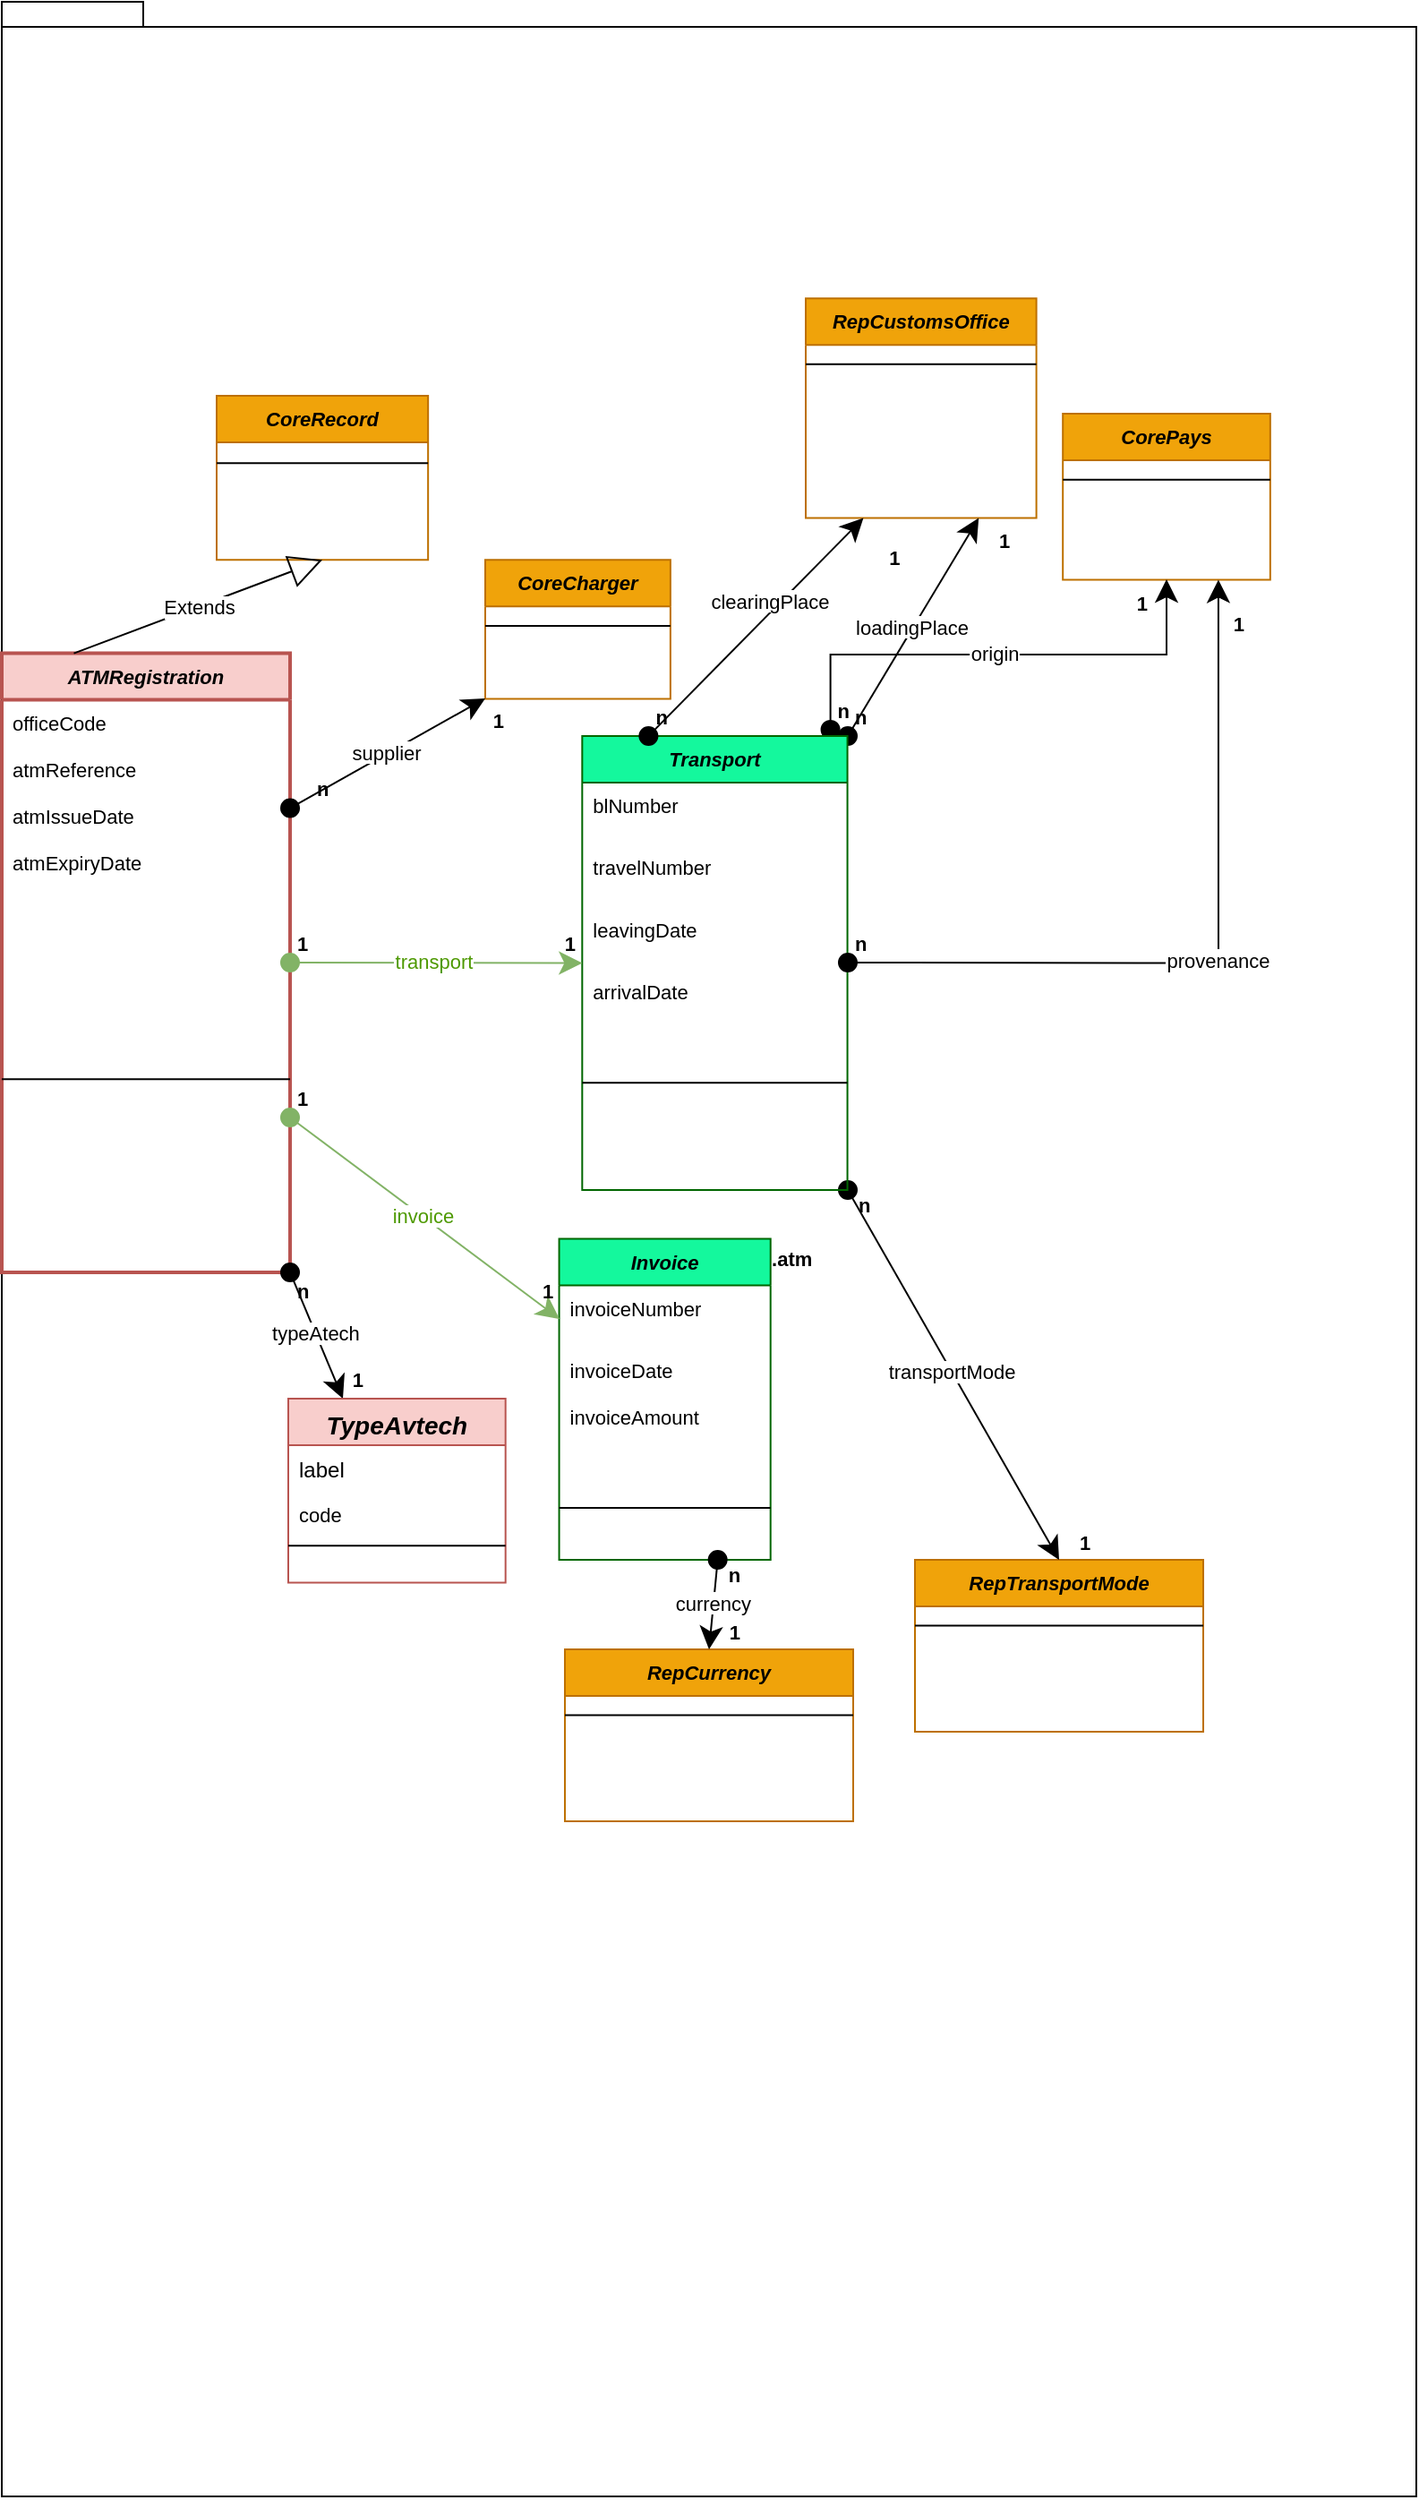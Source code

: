 <mxfile compressed="false" version="21.7.5" type="device" pages="2">
  <diagram id="dzslenoz5EgcA-fO8ZGD" name="Page-1">
    <mxGraphModel dx="2058" dy="723" grid="1" gridSize="10" guides="1" tooltips="1" connect="1" arrows="1" fold="1" page="1" pageScale="1" pageWidth="827" pageHeight="1169" math="0" shadow="0">
      <root>
        <mxCell id="0" />
        <mxCell id="1" parent="0" />
        <object label="org.guce.process.atm" element="package" placeholders="1" id="Sb3ObpHVFGHvWsoK8jhT-4">
          <mxCell style="shape=folder;fontStyle=1;spacingTop=10;tabWidth=40;tabHeight=14;tabPosition=left;html=1;container=1;fillColor=none;labelPosition=center;verticalLabelPosition=middle;align=center;verticalAlign=middle;spacingLeft=0;fontSize=11;" parent="1" vertex="1">
            <mxGeometry x="-100" y="90" width="790" height="1393.04" as="geometry" />
          </mxCell>
        </object>
        <object label="CoreRecord" element="existingClass" description="" entity="org.guce.core.entities.CoreRecord" xml="" id="Sb3ObpHVFGHvWsoK8jhT-13">
          <mxCell style="swimlane;fontStyle=3;align=center;verticalAlign=top;childLayout=stackLayout;horizontal=1;startSize=26;horizontalStack=0;resizeParent=1;resizeLast=0;collapsible=1;marginBottom=0;rounded=0;shadow=0;strokeWidth=1;fillColor=#f0a30a;strokeColor=#BD7000;container=1;snapToPoint=1;fixDash=1;dropTarget=1;expand=1;treeMoving=1;fontSize=11;fontColor=#000000;" parent="Sb3ObpHVFGHvWsoK8jhT-4" vertex="1">
            <mxGeometry x="120.002" y="220.004" width="118.071" height="91.627" as="geometry">
              <mxRectangle x="230" y="140" width="160" height="26" as="alternateBounds" />
            </mxGeometry>
          </mxCell>
        </object>
        <mxCell id="Sb3ObpHVFGHvWsoK8jhT-14" value="" style="line;strokeWidth=1;fillColor=none;align=left;verticalAlign=middle;spacingTop=-1;spacingLeft=3;spacingRight=3;rotatable=0;labelPosition=right;points=[];portConstraint=eastwest;fontSize=11;" parent="Sb3ObpHVFGHvWsoK8jhT-13" vertex="1">
          <mxGeometry y="26" width="118.071" height="23.288" as="geometry" />
        </mxCell>
        <object label="CoreCharger" element="existingClass" description="" entity="org.guce.core.entities.CoreCharger" xml="" id="Sb3ObpHVFGHvWsoK8jhT-16">
          <mxCell style="swimlane;fontStyle=3;align=center;verticalAlign=top;childLayout=stackLayout;horizontal=1;startSize=26;horizontalStack=0;resizeParent=1;resizeLast=0;collapsible=1;marginBottom=0;rounded=0;shadow=0;strokeWidth=1;fillColor=#f0a30a;strokeColor=#BD7000;container=1;snapToPoint=1;fixDash=1;dropTarget=1;expand=1;treeMoving=1;fontSize=11;fontColor=#000000;" parent="Sb3ObpHVFGHvWsoK8jhT-4" vertex="1">
            <mxGeometry x="270.0" y="311.626" width="103.43" height="77.597" as="geometry">
              <mxRectangle x="230" y="140" width="160" height="26" as="alternateBounds" />
            </mxGeometry>
          </mxCell>
        </object>
        <mxCell id="Sb3ObpHVFGHvWsoK8jhT-17" value="" style="line;strokeWidth=1;fillColor=none;align=left;verticalAlign=middle;spacingTop=-1;spacingLeft=3;spacingRight=3;rotatable=0;labelPosition=right;points=[];portConstraint=eastwest;fontSize=11;" parent="Sb3ObpHVFGHvWsoK8jhT-16" vertex="1">
          <mxGeometry y="26" width="103.43" height="21.625" as="geometry" />
        </mxCell>
        <object label="CorePays" element="existingClass" description="" entity="org.guce.rep.entities.CorePays" xml="" id="Sb3ObpHVFGHvWsoK8jhT-21">
          <mxCell style="swimlane;fontStyle=3;align=center;verticalAlign=top;childLayout=stackLayout;horizontal=1;startSize=26;horizontalStack=0;resizeParent=1;resizeLast=0;collapsible=1;marginBottom=0;rounded=0;shadow=0;strokeWidth=1;fillColor=#f0a30a;strokeColor=#BD7000;container=1;snapToPoint=1;fixDash=1;dropTarget=1;expand=1;treeMoving=1;fontSize=11;fontColor=#000000;" parent="Sb3ObpHVFGHvWsoK8jhT-4" vertex="1">
            <mxGeometry x="592.593" y="230.002" width="115.827" height="92.697" as="geometry">
              <mxRectangle x="230" y="140" width="160" height="26" as="alternateBounds" />
            </mxGeometry>
          </mxCell>
        </object>
        <mxCell id="Sb3ObpHVFGHvWsoK8jhT-22" value="" style="line;strokeWidth=1;fillColor=none;align=left;verticalAlign=middle;spacingTop=-1;spacingLeft=3;spacingRight=3;rotatable=0;labelPosition=right;points=[];portConstraint=eastwest;fontSize=11;" parent="Sb3ObpHVFGHvWsoK8jhT-21" vertex="1">
          <mxGeometry y="26" width="115.827" height="21.625" as="geometry" />
        </mxCell>
        <object label="RepCustomsOffice" element="existingClass" description="" entity="org.guce.rep.entities.RepCustomsOffice" xml="" id="Sb3ObpHVFGHvWsoK8jhT-93">
          <mxCell style="swimlane;fontStyle=3;align=center;verticalAlign=top;childLayout=stackLayout;horizontal=1;startSize=26;horizontalStack=0;resizeParent=1;resizeLast=0;collapsible=1;marginBottom=0;rounded=0;shadow=0;strokeWidth=1;fillColor=#f0a30a;strokeColor=#BD7000;container=1;snapToPoint=1;fixDash=1;dropTarget=1;expand=1;treeMoving=1;fontSize=11;fontColor=#000000;" parent="Sb3ObpHVFGHvWsoK8jhT-4" vertex="1">
            <mxGeometry x="449.003" y="165.608" width="128.804" height="122.681" as="geometry">
              <mxRectangle x="230" y="140" width="160" height="26" as="alternateBounds" />
            </mxGeometry>
          </mxCell>
        </object>
        <mxCell id="Sb3ObpHVFGHvWsoK8jhT-94" value="" style="line;strokeWidth=1;fillColor=none;align=left;verticalAlign=middle;spacingTop=-1;spacingLeft=3;spacingRight=3;rotatable=0;labelPosition=right;points=[];portConstraint=eastwest;fontSize=11;" parent="Sb3ObpHVFGHvWsoK8jhT-93" vertex="1">
          <mxGeometry y="26" width="128.804" height="21.625" as="geometry" />
        </mxCell>
        <object label="RepTransportMode" element="existingClass" description="" entity="org.guce.rep.entities.RepTransportMode" xml="" id="Sb3ObpHVFGHvWsoK8jhT-101">
          <mxCell style="swimlane;fontStyle=3;align=center;verticalAlign=top;childLayout=stackLayout;horizontal=1;startSize=26;horizontalStack=0;resizeParent=1;resizeLast=0;collapsible=1;marginBottom=0;rounded=0;shadow=0;strokeWidth=1;fillColor=#f0a30a;strokeColor=#BD7000;container=1;snapToPoint=1;fixDash=1;dropTarget=1;expand=1;treeMoving=1;fontSize=11;fontColor=#000000;" parent="Sb3ObpHVFGHvWsoK8jhT-4" vertex="1">
            <mxGeometry x="509.998" y="869.997" width="161.005" height="95.943" as="geometry">
              <mxRectangle x="230" y="140" width="160" height="26" as="alternateBounds" />
            </mxGeometry>
          </mxCell>
        </object>
        <mxCell id="Sb3ObpHVFGHvWsoK8jhT-102" value="" style="line;strokeWidth=1;fillColor=none;align=left;verticalAlign=middle;spacingTop=-1;spacingLeft=3;spacingRight=3;rotatable=0;labelPosition=right;points=[];portConstraint=eastwest;fontSize=11;" parent="Sb3ObpHVFGHvWsoK8jhT-101" vertex="1">
          <mxGeometry y="26" width="161.005" height="21.625" as="geometry" />
        </mxCell>
        <object label="ATMRegistration" element="class" table_name="ATM_MINEPIA_REGISTRATION" package_name="" xml_element="CONTENT" json_element="" description="" code="ATM" has_containers="false" columns="Supplier:supplier.chargername,loadingPlaceLabel:transport.loadingPlace.custOffLibelle,travelNumber:transport.travelNumber" referenceField="atmReference" afterFields="atmReference,atmIssueDate,atmExpiryDate" author="NGC" process_description="Avis technique MINEPIA" attachments_types="DTarif:Demande de tarif,&#xa;AT: Autorisation de création,&#xa;CCI: Certificat de conformité,&#xa;CMP: Certificats médicaux du personnel,&#xa;LI: Licence d’importation,&#xa;TPV:Titre de patente valide,&#xa;QPA:Quittance de paiement des frais afférents,&#xa;&#xa;DT: Demande timbrée,&#xa;PDCE:Photocopie de la décision de création de l’établissement,&#xa;PDDE:Photocopie de la décision d’ouverture de l’établissement,&#xa;PPEC:Photocopie de la patente de l’exercice en cours,&#xa;CRT:Copie des reçus de la taxe ISV,&#xa;LPI:Liste des produits et adresses des fournisseurs,&#xa;RAA:Rapport d’activités de l’année,&#xa;PCCCEC:Photocopie certifiée du certificat de conformité,&#xa;&#xa;CDPP:Copie de la décision d’ouverture et photocopie de la patente,&#xa;LMEI:Liste de matériel et des équipements à importer,&#xa;" charger_xml_name="CLIENT" requestCode="01" responseCICode="11" ciCode="02" validationCode="04" modicationRequestCode="09" modificationCode="10" rejectCode="03" invoice.activity="false" partner.code="MINEPIA" process_descriptionEn="Technical Visa MINEPIA" goods.type="CT" payment.activity="true" id="Sb3ObpHVFGHvWsoK8jhT-5">
          <mxCell style="swimlane;fontStyle=3;align=center;verticalAlign=top;childLayout=stackLayout;horizontal=1;startSize=26;horizontalStack=0;resizeParent=1;resizeLast=0;collapsible=1;marginBottom=0;rounded=0;shadow=0;strokeWidth=2;fillColor=#f8cecc;strokeColor=#b85450;container=1;snapToPoint=1;fixDash=1;dropTarget=1;expand=1;treeMoving=1;fontSize=11;perimeterSpacing=0;swimlaneLine=1;sketch=0;" parent="Sb3ObpHVFGHvWsoK8jhT-4" vertex="1">
            <mxGeometry y="363.8" width="161.01" height="345.704" as="geometry">
              <mxRectangle x="65.996" y="230.005" width="160" height="26" as="alternateBounds" />
            </mxGeometry>
          </mxCell>
        </object>
        <object label="officeCode" type="string" element="field" label_name="Bureau" column_name="OFFICE_CODE" max_size="35" min_size="" options="DPAIH:DPAIH,DPAAIE:DPAAIE" optionsClass="" nullable="" unique="" xml_element="CODE_BUREAU" sequence="1" label_nameEn="Office" id="H-aZSpLhL-oLSM1OxbNI-8">
          <mxCell style="text;strokeColor=none;fillColor=none;align=left;verticalAlign=top;spacingLeft=4;spacingRight=4;overflow=hidden;rotatable=0;points=[[0,0.5],[1,0.5]];portConstraint=eastwest;connectable=0;allowArrows=0;autosize=0;resizable=0;shadow=0;sketch=0;fontSize=11;" parent="Sb3ObpHVFGHvWsoK8jhT-5" vertex="1">
            <mxGeometry y="26" width="161.01" height="26" as="geometry" />
          </mxCell>
        </object>
        <object label="atmReference" type="string" element="field" label_name="N° Avis Technique MINEPIA" column_name="REFERENCE_AT" max_size="35" min_size="" options="" optionsClass="" nullable="" unique="" xml_element="NUMERO_VT_MINEPIA" sequence="2" label_nameEn="Technical Visa MINEPIA" id="H-aZSpLhL-oLSM1OxbNI-9">
          <mxCell style="text;strokeColor=none;fillColor=none;align=left;verticalAlign=top;spacingLeft=4;spacingRight=4;overflow=hidden;rotatable=0;points=[[0,0.5],[1,0.5]];portConstraint=eastwest;connectable=0;allowArrows=0;autosize=0;resizable=0;shadow=0;sketch=0;fontSize=11;" parent="Sb3ObpHVFGHvWsoK8jhT-5" vertex="1">
            <mxGeometry y="52" width="161.01" height="26" as="geometry" />
          </mxCell>
        </object>
        <object label="atmIssueDate" type="date" element="field" label_name="Date Avis technique" column_name="ATM_DATE" max_size="" min_size="" options="" optionsClass="" nullable="" unique="" xml_element="DATE_ATM_MINEPIA" sequence="3" label_nameEn="Technical Visa Date" id="H-aZSpLhL-oLSM1OxbNI-11">
          <mxCell style="text;strokeColor=none;fillColor=none;align=left;verticalAlign=top;spacingLeft=4;spacingRight=4;overflow=hidden;rotatable=0;points=[[0,0.5],[1,0.5]];portConstraint=eastwest;connectable=0;allowArrows=0;autosize=0;resizable=0;shadow=0;sketch=0;fontSize=11;" parent="Sb3ObpHVFGHvWsoK8jhT-5" vertex="1">
            <mxGeometry y="78" width="161.01" height="26" as="geometry" />
          </mxCell>
        </object>
        <object label="atmExpiryDate" type="date" element="field" label_name="Date expiration avis technique" column_name="ATM_EXP_DATE" max_size="" min_size="" options="" optionsClass="" nullable="" unique="" xml_element="DATE_ATM_EXP" sequence="4" label_nameEn="Avis technic expire Date" id="ZgRdhefC1ME0yCXcNeO3-1">
          <mxCell style="text;strokeColor=none;fillColor=none;align=left;verticalAlign=top;spacingLeft=4;spacingRight=4;overflow=hidden;rotatable=0;points=[[0,0.5],[1,0.5]];portConstraint=eastwest;connectable=0;allowArrows=0;autosize=0;resizable=0;shadow=0;sketch=0;fontSize=11;" parent="Sb3ObpHVFGHvWsoK8jhT-5" vertex="1">
            <mxGeometry y="104" width="161.01" height="26" as="geometry" />
          </mxCell>
        </object>
        <mxCell id="Sb3ObpHVFGHvWsoK8jhT-7" value="" style="line;strokeWidth=1;fillColor=none;align=left;verticalAlign=middle;spacingTop=-1;spacingLeft=3;spacingRight=3;rotatable=0;labelPosition=right;points=[];portConstraint=eastwest;fontSize=11;" parent="Sb3ObpHVFGHvWsoK8jhT-5" vertex="1">
          <mxGeometry y="130" width="161.01" height="215.704" as="geometry" />
        </mxCell>
        <object label="Extends" element="extends" id="Sb3ObpHVFGHvWsoK8jhT-15">
          <mxCell style="endArrow=block;endSize=16;endFill=0;html=1;sourcePerimeterSpacing=-4;strokeWidth=1;fontSize=11;align=center;snapToPoint=1;fixDash=1;entryX=0.5;entryY=1;entryDx=0;entryDy=0;exitX=0.25;exitY=0;exitDx=0;exitDy=0;" parent="Sb3ObpHVFGHvWsoK8jhT-4" source="Sb3ObpHVFGHvWsoK8jhT-5" target="Sb3ObpHVFGHvWsoK8jhT-13" edge="1">
            <mxGeometry width="160" relative="1" as="geometry">
              <mxPoint x="134.958" y="465.763" as="sourcePoint" />
              <mxPoint x="310.514" y="465.763" as="targetPoint" />
            </mxGeometry>
          </mxCell>
        </object>
        <object label="typeAtech" join_table="" join_column="" inverse_join_column="" mapped_by="" unique="" cascade="" inverse_name="" element="relation" fetch_type="" orphan_removal="" xml_element="TYPEAVIS" sequence="8" label_nameEn="Clearing Agent" label_name="Transitaire" id="Sb3ObpHVFGHvWsoK8jhT-23">
          <mxCell style="endArrow=classic;shadow=0;strokeWidth=1;rounded=0;endFill=1;elbow=vertical;endSize=10;startSize=10;sourcePerimeterSpacing=0;startArrow=oval;startFill=1;align=center;snapToPoint=1;targetPerimeterSpacing=0;fontSize=11;spacingRight=0;spacingBottom=2;spacing=0;fixDash=1;" parent="Sb3ObpHVFGHvWsoK8jhT-4" source="Sb3ObpHVFGHvWsoK8jhT-5" target="l07mK40XBEYtszgVqSau-67" edge="1">
            <mxGeometry x="-0.013" relative="1" as="geometry">
              <mxPoint x="234.035" y="702.802" as="sourcePoint" />
              <mxPoint x="230" y="830" as="targetPoint" />
              <mxPoint as="offset" />
              <Array as="points" />
            </mxGeometry>
          </mxCell>
        </object>
        <object label="n" element="card" id="Sb3ObpHVFGHvWsoK8jhT-24">
          <mxCell style="resizable=0;align=left;verticalAlign=bottom;labelBackgroundColor=none;fontSize=11;fontStyle=1;spacing=4;" parent="Sb3ObpHVFGHvWsoK8jhT-23" connectable="0" vertex="1">
            <mxGeometry x="-1" relative="1" as="geometry">
              <mxPoint y="21" as="offset" />
            </mxGeometry>
          </mxCell>
        </object>
        <object label="1" element="card" id="Sb3ObpHVFGHvWsoK8jhT-25">
          <mxCell style="resizable=0;align=right;verticalAlign=bottom;labelBackgroundColor=none;fontSize=11;fontStyle=1;spacing=4;" parent="Sb3ObpHVFGHvWsoK8jhT-23" connectable="0" vertex="1">
            <mxGeometry x="1" relative="1" as="geometry">
              <mxPoint x="15" as="offset" />
            </mxGeometry>
          </mxCell>
        </object>
        <object label="origin" join_table="" join_column="" inverse_join_column="" mapped_by="" unique="" cascade="" inverse_name="" element="relation" fetch_type="" orphan_removal="" xml_element="PAYS_ORIGINE" sequence="4" label_name="Pays d&#39;origine" label_nameEn="Origin Country" id="Sb3ObpHVFGHvWsoK8jhT-27">
          <mxCell style="endArrow=classic;shadow=0;strokeWidth=1;rounded=0;endFill=1;endSize=10;startSize=10;sourcePerimeterSpacing=0;startArrow=oval;startFill=1;align=center;snapToPoint=1;targetPerimeterSpacing=0;fontSize=11;spacingRight=0;spacingBottom=2;spacing=0;fixDash=1;edgeStyle=elbowEdgeStyle;elbow=vertical;exitX=0.936;exitY=-0.014;exitDx=0;exitDy=0;exitPerimeter=0;" parent="Sb3ObpHVFGHvWsoK8jhT-4" source="vLi7R-2AJWSlNqhlG2X7-10" target="Sb3ObpHVFGHvWsoK8jhT-21" edge="1">
            <mxGeometry x="-0.012" relative="1" as="geometry">
              <mxPoint x="260.509" y="703.253" as="sourcePoint" />
              <mxPoint x="676.223" y="403.505" as="targetPoint" />
              <mxPoint as="offset" />
            </mxGeometry>
          </mxCell>
        </object>
        <object label="n" element="card" id="Sb3ObpHVFGHvWsoK8jhT-28">
          <mxCell style="resizable=0;align=left;verticalAlign=bottom;labelBackgroundColor=none;fontSize=11;fontStyle=1;spacing=4;" parent="Sb3ObpHVFGHvWsoK8jhT-27" connectable="0" vertex="1">
            <mxGeometry x="-1" relative="1" as="geometry">
              <mxPoint as="offset" />
            </mxGeometry>
          </mxCell>
        </object>
        <object label="1" element="card" id="Sb3ObpHVFGHvWsoK8jhT-29">
          <mxCell style="resizable=0;align=right;verticalAlign=bottom;labelBackgroundColor=none;fontSize=11;fontStyle=1;spacing=4;" parent="Sb3ObpHVFGHvWsoK8jhT-27" connectable="0" vertex="1">
            <mxGeometry x="1" relative="1" as="geometry">
              <mxPoint x="-7" y="24" as="offset" />
            </mxGeometry>
          </mxCell>
        </object>
        <object label="supplier" join_table="" join_column="" inverse_join_column="" mapped_by="" unique="" cascade="" inverse_name="" element="relation" fetch_type="" orphan_removal="" xml_element="FOURNISSEUR" sequence="11" label_name="Fournisseur" label_nameEn="Supplier" id="Sb3ObpHVFGHvWsoK8jhT-31">
          <mxCell style="endArrow=classic;shadow=0;strokeWidth=1;rounded=0;endFill=1;elbow=vertical;endSize=10;startSize=10;sourcePerimeterSpacing=0;startArrow=oval;startFill=1;align=center;snapToPoint=1;targetPerimeterSpacing=0;fontSize=11;spacingRight=0;spacingBottom=2;spacing=0;fixDash=1;exitX=1;exitY=0.25;exitDx=0;exitDy=0;" parent="Sb3ObpHVFGHvWsoK8jhT-4" source="Sb3ObpHVFGHvWsoK8jhT-5" target="Sb3ObpHVFGHvWsoK8jhT-16" edge="1">
            <mxGeometry x="-0.012" relative="1" as="geometry">
              <mxPoint x="207.56" y="567.648" as="sourcePoint" />
              <mxPoint x="461.716" y="459.525" as="targetPoint" />
              <mxPoint as="offset" />
              <Array as="points" />
            </mxGeometry>
          </mxCell>
        </object>
        <object label="n" element="card" id="Sb3ObpHVFGHvWsoK8jhT-32">
          <mxCell style="resizable=0;align=left;verticalAlign=bottom;labelBackgroundColor=none;fontSize=11;fontStyle=1;spacing=4;" parent="Sb3ObpHVFGHvWsoK8jhT-31" connectable="0" vertex="1">
            <mxGeometry x="-1" relative="1" as="geometry">
              <mxPoint x="11" as="offset" />
            </mxGeometry>
          </mxCell>
        </object>
        <object label="1" element="card" id="Sb3ObpHVFGHvWsoK8jhT-33">
          <mxCell style="resizable=0;align=right;verticalAlign=bottom;labelBackgroundColor=none;fontSize=11;fontStyle=1;spacing=4;" parent="Sb3ObpHVFGHvWsoK8jhT-31" connectable="0" vertex="1">
            <mxGeometry x="1" relative="1" as="geometry">
              <mxPoint x="14" y="23" as="offset" />
            </mxGeometry>
          </mxCell>
        </object>
        <object label="Invoice" element="embeddable" table_name="" package_name="" xml_element="" json_element="" description="" id="Sb3ObpHVFGHvWsoK8jhT-43">
          <mxCell style="swimlane;fontStyle=3;align=center;verticalAlign=top;childLayout=stackLayout;horizontal=1;startSize=26;horizontalStack=0;resizeParent=1;resizeLast=0;collapsible=1;marginBottom=0;rounded=0;shadow=0;strokeWidth=1;container=1;snapToPoint=1;fixDash=1;dropTarget=1;expand=1;treeMoving=1;fillColor=#14F89D;strokeColor=#006600;fontSize=11;" parent="Sb3ObpHVFGHvWsoK8jhT-4" vertex="1">
            <mxGeometry x="311.28" y="690.76" width="118.07" height="179.237" as="geometry">
              <mxRectangle x="230" y="140" width="160" height="26" as="alternateBounds" />
            </mxGeometry>
          </mxCell>
        </object>
        <object label="invoiceNumber" type="string" element="field" label_name="N°FACTURE" column_name="INVOICE_NUMBER" max_size="150" min_size="" options="" optionsClass="" nullable="" unique="" xml_element="NUMERO_FACTURE" sequence="1" label_nameEn="Invoice Number" id="Sb3ObpHVFGHvWsoK8jhT-44">
          <mxCell style="text;strokeColor=none;fillColor=none;align=left;verticalAlign=top;spacingLeft=4;spacingRight=4;overflow=hidden;rotatable=0;points=[[0,0.5],[1,0.5]];portConstraint=eastwest;allowArrows=0;resizable=0;connectable=0;fontSize=11;" parent="Sb3ObpHVFGHvWsoK8jhT-43" vertex="1">
            <mxGeometry y="26" width="118.07" height="34.667" as="geometry" />
          </mxCell>
        </object>
        <object label="invoiceDate" type="date" element="field" label_name="Date Facture" column_name="INVOICE_DATE" max_size="" min_size="" options="" optionsClass="" nullable="" unique="" xml_element="DATE_FACTURE" sequence="2" label_nameEn="Invoice Date" id="Sb3ObpHVFGHvWsoK8jhT-45">
          <mxCell style="text;strokeColor=none;fillColor=none;align=left;verticalAlign=top;spacingLeft=4;spacingRight=4;overflow=hidden;rotatable=0;points=[[0,0.5],[1,0.5]];portConstraint=eastwest;connectable=0;allowArrows=0;autosize=0;resizable=0;fontSize=11;" parent="Sb3ObpHVFGHvWsoK8jhT-43" vertex="1">
            <mxGeometry y="60.667" width="118.07" height="26" as="geometry" />
          </mxCell>
        </object>
        <object label="invoiceAmount" type="bigdecimal" element="field" label_name="Montant Facture" column_name="INVOICE_AMOUNT" max_size="" min_size="" options="" optionsClass="" nullable="" unique="" xml_element="MONTANT_FACTURE" sequence="3" label_nameEn="Invoice Amount" id="MMoQDWghkzFwq_rW3yn7-1">
          <mxCell style="text;strokeColor=none;fillColor=none;align=left;verticalAlign=top;spacingLeft=4;spacingRight=4;overflow=hidden;rotatable=0;points=[[0,0.5],[1,0.5]];portConstraint=eastwest;allowArrows=0;resizable=0;connectable=0;fontSize=11;" parent="Sb3ObpHVFGHvWsoK8jhT-43" vertex="1">
            <mxGeometry y="86.667" width="118.07" height="34.667" as="geometry" />
          </mxCell>
        </object>
        <mxCell id="Sb3ObpHVFGHvWsoK8jhT-50" value="" style="line;strokeWidth=1;fillColor=none;align=left;verticalAlign=middle;spacingTop=-1;spacingLeft=3;spacingRight=3;rotatable=0;labelPosition=right;points=[];portConstraint=eastwest;fontSize=11;" parent="Sb3ObpHVFGHvWsoK8jhT-43" vertex="1">
          <mxGeometry y="121.333" width="118.07" height="57.903" as="geometry" />
        </mxCell>
        <object label="loadingPlace" join_table="" join_column="" inverse_join_column="" mapped_by="" unique="" cascade="" inverse_name="" element="relation" fetch_type="" orphan_removal="" xml_element="LIEU_CHARGEMENT" sequence="7" label_name="Lieu de chargement" label_nameEn="Loading Place" id="Sb3ObpHVFGHvWsoK8jhT-95">
          <mxCell style="endArrow=classic;shadow=0;strokeWidth=1;rounded=0;endFill=1;elbow=vertical;endSize=10;startSize=10;sourcePerimeterSpacing=0;startArrow=oval;startFill=1;align=center;snapToPoint=1;targetPerimeterSpacing=0;fontSize=11;spacingRight=0;spacingBottom=2;spacing=0;fixDash=1;entryX=0.75;entryY=1;entryDx=0;entryDy=0;" parent="Sb3ObpHVFGHvWsoK8jhT-4" source="vLi7R-2AJWSlNqhlG2X7-10" target="Sb3ObpHVFGHvWsoK8jhT-93" edge="1">
            <mxGeometry x="-0.012" relative="1" as="geometry">
              <mxPoint x="631.153" y="865.438" as="sourcePoint" />
              <mxPoint x="885.308" y="864.988" as="targetPoint" />
              <mxPoint as="offset" />
            </mxGeometry>
          </mxCell>
        </object>
        <object label="n" element="card" id="Sb3ObpHVFGHvWsoK8jhT-96">
          <mxCell style="resizable=0;align=left;verticalAlign=bottom;labelBackgroundColor=none;fontSize=11;fontStyle=1;spacing=4;" parent="Sb3ObpHVFGHvWsoK8jhT-95" connectable="0" vertex="1">
            <mxGeometry x="-1" relative="1" as="geometry">
              <mxPoint as="offset" />
            </mxGeometry>
          </mxCell>
        </object>
        <object label="1" element="card" id="Sb3ObpHVFGHvWsoK8jhT-97">
          <mxCell style="resizable=0;align=right;verticalAlign=bottom;labelBackgroundColor=none;fontSize=11;fontStyle=1;spacing=4;" parent="Sb3ObpHVFGHvWsoK8jhT-95" connectable="0" vertex="1">
            <mxGeometry x="1" relative="1" as="geometry">
              <mxPoint x="21" y="23" as="offset" />
            </mxGeometry>
          </mxCell>
        </object>
        <object label="transportMode" join_table="" join_column="" inverse_join_column="" mapped_by="" unique="" cascade="" inverse_name="" element="relation" fetch_type="" orphan_removal="" xml_element="MODE_TRANSPORT" sequence="8" label_name="Mode de transport" label_nameEn="Transport Mode" id="Sb3ObpHVFGHvWsoK8jhT-103">
          <mxCell style="endArrow=classic;shadow=0;strokeWidth=1;rounded=0;endFill=1;elbow=vertical;endSize=10;startSize=10;sourcePerimeterSpacing=0;startArrow=oval;startFill=1;align=center;snapToPoint=1;targetPerimeterSpacing=0;fontSize=11;spacingRight=0;spacingBottom=2;spacing=0;fixDash=1;entryX=0.5;entryY=0;entryDx=0;entryDy=0;" parent="Sb3ObpHVFGHvWsoK8jhT-4" source="vLi7R-2AJWSlNqhlG2X7-10" target="Sb3ObpHVFGHvWsoK8jhT-101" edge="1">
            <mxGeometry x="-0.012" relative="1" as="geometry">
              <mxPoint x="186.381" y="1081.685" as="sourcePoint" />
              <mxPoint x="440.536" y="1081.235" as="targetPoint" />
              <mxPoint as="offset" />
              <Array as="points" />
            </mxGeometry>
          </mxCell>
        </object>
        <object label="n" element="card" id="Sb3ObpHVFGHvWsoK8jhT-104">
          <mxCell style="resizable=0;align=left;verticalAlign=bottom;labelBackgroundColor=none;fontSize=11;fontStyle=1;spacing=4;" parent="Sb3ObpHVFGHvWsoK8jhT-103" connectable="0" vertex="1">
            <mxGeometry x="-1" relative="1" as="geometry">
              <mxPoint x="2" y="19" as="offset" />
            </mxGeometry>
          </mxCell>
        </object>
        <object label="1" element="card" id="Sb3ObpHVFGHvWsoK8jhT-105">
          <mxCell style="resizable=0;align=right;verticalAlign=bottom;labelBackgroundColor=none;fontSize=11;fontStyle=1;spacing=4;" parent="Sb3ObpHVFGHvWsoK8jhT-103" connectable="0" vertex="1">
            <mxGeometry x="1" relative="1" as="geometry">
              <mxPoint x="21" y="1" as="offset" />
            </mxGeometry>
          </mxCell>
        </object>
        <object label="Transport" element="embeddable" table_name="" package_name="" xml_element="" json_element="" description="" id="vLi7R-2AJWSlNqhlG2X7-10">
          <mxCell style="swimlane;fontStyle=3;align=center;verticalAlign=top;childLayout=stackLayout;horizontal=1;startSize=26;horizontalStack=0;resizeParent=1;resizeLast=0;collapsible=1;marginBottom=0;rounded=0;shadow=0;strokeWidth=1;container=1;snapToPoint=1;fixDash=1;dropTarget=1;expand=1;treeMoving=1;fillColor=#14F89D;strokeColor=#006600;fontSize=11;" parent="Sb3ObpHVFGHvWsoK8jhT-4" vertex="1">
            <mxGeometry x="324.16" y="410" width="148.12" height="253.49" as="geometry">
              <mxRectangle x="230" y="140" width="160" height="26" as="alternateBounds" />
            </mxGeometry>
          </mxCell>
        </object>
        <object label="blNumber" type="string" element="field" label_name="N°BL/LTA" column_name="BL_NUMBER" max_size="150" min_size="" options="" optionsClass="" nullable="" unique="" xml_element="NUMERO_BL" sequence="1" label_nameEn="BL/LT Number" id="MMoQDWghkzFwq_rW3yn7-7">
          <mxCell style="text;strokeColor=none;fillColor=none;align=left;verticalAlign=top;spacingLeft=4;spacingRight=4;overflow=hidden;rotatable=0;points=[[0,0.5],[1,0.5]];portConstraint=eastwest;allowArrows=0;resizable=0;connectable=0;fontSize=11;" parent="vLi7R-2AJWSlNqhlG2X7-10" vertex="1">
            <mxGeometry y="26" width="148.12" height="34.667" as="geometry" />
          </mxCell>
        </object>
        <object label="travelNumber" type="string" element="field" label_name="N°Voyage" column_name="TRAVEL_NUMBER" max_size="150" min_size="" options="" optionsClass="" nullable="" unique="" xml_element="NUMERO_VOYAGE" sequence="2" label_nameEn="Travel Number" id="MMoQDWghkzFwq_rW3yn7-8">
          <mxCell style="text;strokeColor=none;fillColor=none;align=left;verticalAlign=top;spacingLeft=4;spacingRight=4;overflow=hidden;rotatable=0;points=[[0,0.5],[1,0.5]];portConstraint=eastwest;allowArrows=0;resizable=0;connectable=0;fontSize=11;" parent="vLi7R-2AJWSlNqhlG2X7-10" vertex="1">
            <mxGeometry y="60.667" width="148.12" height="34.667" as="geometry" />
          </mxCell>
        </object>
        <object label="leavingDate" type="date" element="field" label_name="Date de Départ" column_name="LEAVING_DATE" max_size="" min_size="" options="" optionsClass="" nullable="" unique="" xml_element="DATE_DEPART" sequence="5" label_nameEn="Leaving Date" id="MMoQDWghkzFwq_rW3yn7-9">
          <mxCell style="text;strokeColor=none;fillColor=none;align=left;verticalAlign=top;spacingLeft=4;spacingRight=4;overflow=hidden;rotatable=0;points=[[0,0.5],[1,0.5]];portConstraint=eastwest;allowArrows=0;resizable=0;connectable=0;fontSize=11;" parent="vLi7R-2AJWSlNqhlG2X7-10" vertex="1">
            <mxGeometry y="95.333" width="148.12" height="34.667" as="geometry" />
          </mxCell>
        </object>
        <object label="arrivalDate" type="date" element="field" label_name="Date d&#39;arrivée" column_name="ARRIVAL_DATE" max_size="" min_size="" options="" optionsClass="" nullable="" unique="" xml_element="DATE_ARRIVEE" sequence="6" label_nameEn="Arrival Date" id="MMoQDWghkzFwq_rW3yn7-10">
          <mxCell style="text;strokeColor=none;fillColor=none;align=left;verticalAlign=top;spacingLeft=4;spacingRight=4;overflow=hidden;rotatable=0;points=[[0,0.5],[1,0.5]];portConstraint=eastwest;allowArrows=0;resizable=0;connectable=0;fontSize=11;" parent="vLi7R-2AJWSlNqhlG2X7-10" vertex="1">
            <mxGeometry y="130" width="148.12" height="34.667" as="geometry" />
          </mxCell>
        </object>
        <mxCell id="vLi7R-2AJWSlNqhlG2X7-15" value="" style="line;strokeWidth=1;fillColor=none;align=left;verticalAlign=middle;spacingTop=-1;spacingLeft=3;spacingRight=3;rotatable=0;labelPosition=right;points=[];portConstraint=eastwest;fontSize=11;" parent="vLi7R-2AJWSlNqhlG2X7-10" vertex="1">
          <mxGeometry y="164.667" width="148.12" height="57.903" as="geometry" />
        </mxCell>
        <object label="transport" join_table="" join_column="" inverse_join_column="" mapped_by="" unique="" cascade="" inverse_name="" element="relation" fetch_type="" orphan_removal="" xml_element="TRANSPORT" sequence="16" label_name="Transport" id="vLi7R-2AJWSlNqhlG2X7-16">
          <mxCell style="endArrow=classic;shadow=0;strokeWidth=1;rounded=0;endFill=1;elbow=vertical;endSize=10;startSize=10;sourcePerimeterSpacing=0;startArrow=oval;startFill=1;align=center;snapToPoint=1;targetPerimeterSpacing=0;fontSize=11;spacingRight=0;spacingBottom=2;spacing=0;fixDash=1;entryX=0;entryY=0.5;entryDx=0;entryDy=0;fontColor=#4D9900;fillColor=#d5e8d4;strokeColor=#82B366;" parent="Sb3ObpHVFGHvWsoK8jhT-4" source="Sb3ObpHVFGHvWsoK8jhT-5" target="vLi7R-2AJWSlNqhlG2X7-10" edge="1">
            <mxGeometry x="-0.012" relative="1" as="geometry">
              <mxPoint x="171.739" y="744.932" as="sourcePoint" />
              <mxPoint x="665.489" y="251.424" as="targetPoint" />
              <mxPoint as="offset" />
              <Array as="points" />
            </mxGeometry>
          </mxCell>
        </object>
        <object label="1" element="card" id="vLi7R-2AJWSlNqhlG2X7-17">
          <mxCell style="resizable=0;align=left;verticalAlign=bottom;labelBackgroundColor=none;fontSize=11;fontStyle=1;spacing=4;" parent="vLi7R-2AJWSlNqhlG2X7-16" connectable="0" vertex="1">
            <mxGeometry x="-1" relative="1" as="geometry">
              <mxPoint as="offset" />
            </mxGeometry>
          </mxCell>
        </object>
        <object label="1" element="card" id="vLi7R-2AJWSlNqhlG2X7-18">
          <mxCell style="resizable=0;align=right;verticalAlign=bottom;labelBackgroundColor=none;fontSize=11;fontStyle=1;spacing=4;" parent="vLi7R-2AJWSlNqhlG2X7-16" connectable="0" vertex="1">
            <mxGeometry x="1" relative="1" as="geometry">
              <mxPoint as="offset" />
            </mxGeometry>
          </mxCell>
        </object>
        <object label="invoice" join_table="" join_column="" inverse_join_column="" mapped_by="" unique="" cascade="" inverse_name="" element="relation" fetch_type="" orphan_removal="" xml_element="FACTURE" sequence="15" label_name="Facture" label_nameEn="Invoice" id="vLi7R-2AJWSlNqhlG2X7-19">
          <mxCell style="endArrow=classic;shadow=0;strokeWidth=1;rounded=0;endFill=1;elbow=vertical;endSize=10;startSize=10;sourcePerimeterSpacing=0;startArrow=oval;startFill=1;align=center;snapToPoint=1;targetPerimeterSpacing=0;fontSize=11;spacingRight=0;spacingBottom=2;spacing=0;fixDash=1;fontColor=#4D9900;fillColor=#d5e8d4;strokeColor=#82B366;" parent="Sb3ObpHVFGHvWsoK8jhT-4" source="Sb3ObpHVFGHvWsoK8jhT-5" target="Sb3ObpHVFGHvWsoK8jhT-43" edge="1">
            <mxGeometry x="-0.012" relative="1" as="geometry">
              <mxPoint x="146.778" y="752.046" as="sourcePoint" />
              <mxPoint x="446.522" y="233.603" as="targetPoint" />
              <mxPoint as="offset" />
              <Array as="points" />
            </mxGeometry>
          </mxCell>
        </object>
        <object label="1" element="card" id="vLi7R-2AJWSlNqhlG2X7-20">
          <mxCell style="resizable=0;align=left;verticalAlign=bottom;labelBackgroundColor=none;fontSize=11;fontStyle=1;spacing=4;" parent="vLi7R-2AJWSlNqhlG2X7-19" connectable="0" vertex="1">
            <mxGeometry x="-1" relative="1" as="geometry">
              <mxPoint as="offset" />
            </mxGeometry>
          </mxCell>
        </object>
        <object label="1" element="card" id="vLi7R-2AJWSlNqhlG2X7-21">
          <mxCell style="resizable=0;align=right;verticalAlign=bottom;labelBackgroundColor=none;fontSize=11;fontStyle=1;spacing=4;" parent="vLi7R-2AJWSlNqhlG2X7-19" connectable="0" vertex="1">
            <mxGeometry x="1" relative="1" as="geometry">
              <mxPoint y="-5" as="offset" />
            </mxGeometry>
          </mxCell>
        </object>
        <object label="provenance" join_table="" join_column="" inverse_join_column="" mapped_by="" unique="" cascade="" inverse_name="" element="relation" fetch_type="" orphan_removal="" xml_element="PAYS_PROVENANCE" sequence="3" label_name="Pays de provenance" label_nameEn="Departure Country" id="vLi7R-2AJWSlNqhlG2X7-25">
          <mxCell style="endArrow=classic;shadow=0;strokeWidth=1;rounded=0;endFill=1;elbow=vertical;endSize=10;startSize=10;sourcePerimeterSpacing=0;startArrow=oval;startFill=1;align=center;snapToPoint=1;targetPerimeterSpacing=0;fontSize=11;spacingRight=0;spacingBottom=2;spacing=0;fixDash=1;entryX=0.75;entryY=1;entryDx=0;entryDy=0;edgeStyle=orthogonalEdgeStyle;" parent="Sb3ObpHVFGHvWsoK8jhT-4" source="vLi7R-2AJWSlNqhlG2X7-10" target="Sb3ObpHVFGHvWsoK8jhT-21" edge="1">
            <mxGeometry x="-0.012" relative="1" as="geometry">
              <mxPoint x="564.656" y="307.797" as="sourcePoint" />
              <mxPoint x="729.891" y="144.331" as="targetPoint" />
              <mxPoint as="offset" />
            </mxGeometry>
          </mxCell>
        </object>
        <object label="n" element="card" id="vLi7R-2AJWSlNqhlG2X7-26">
          <mxCell style="resizable=0;align=left;verticalAlign=bottom;labelBackgroundColor=none;fontSize=11;fontStyle=1;spacing=4;" parent="vLi7R-2AJWSlNqhlG2X7-25" connectable="0" vertex="1">
            <mxGeometry x="-1" relative="1" as="geometry">
              <mxPoint as="offset" />
            </mxGeometry>
          </mxCell>
        </object>
        <object label="1" element="card" id="vLi7R-2AJWSlNqhlG2X7-27">
          <mxCell style="resizable=0;align=right;verticalAlign=bottom;labelBackgroundColor=none;fontSize=11;fontStyle=1;spacing=4;" parent="vLi7R-2AJWSlNqhlG2X7-25" connectable="0" vertex="1">
            <mxGeometry x="1" relative="1" as="geometry">
              <mxPoint x="18" y="35" as="offset" />
            </mxGeometry>
          </mxCell>
        </object>
        <object label="clearingPlace" join_table="" join_column="" inverse_join_column="" mapped_by="" unique="" cascade="" inverse_name="" element="relation" fetch_type="" orphan_removal="" xml_element="LIEU_DEDOUANEMENT" sequence="9" label_name="Lieu de dédouanement" label_nameEn="Clearing Place" id="vLi7R-2AJWSlNqhlG2X7-33">
          <mxCell style="endArrow=classic;shadow=0;strokeWidth=1;rounded=0;endFill=1;elbow=vertical;endSize=10;startSize=10;sourcePerimeterSpacing=0;startArrow=oval;startFill=1;align=center;snapToPoint=1;targetPerimeterSpacing=0;fontSize=11;spacingRight=0;spacingBottom=2;spacing=0;fixDash=1;entryX=0.25;entryY=1;entryDx=0;entryDy=0;exitX=0.25;exitY=0;exitDx=0;exitDy=0;" parent="Sb3ObpHVFGHvWsoK8jhT-4" source="vLi7R-2AJWSlNqhlG2X7-10" target="Sb3ObpHVFGHvWsoK8jhT-93" edge="1">
            <mxGeometry x="0.182" y="4" relative="1" as="geometry">
              <mxPoint x="526.772" y="307.797" as="sourcePoint" />
              <mxPoint x="558.152" y="733.918" as="targetPoint" />
              <mxPoint as="offset" />
              <Array as="points" />
            </mxGeometry>
          </mxCell>
        </object>
        <object label="n" element="card" id="vLi7R-2AJWSlNqhlG2X7-34">
          <mxCell style="resizable=0;align=left;verticalAlign=bottom;labelBackgroundColor=none;fontSize=11;fontStyle=1;spacing=4;" parent="vLi7R-2AJWSlNqhlG2X7-33" connectable="0" vertex="1">
            <mxGeometry x="-1" relative="1" as="geometry">
              <mxPoint as="offset" />
            </mxGeometry>
          </mxCell>
        </object>
        <object label="1" element="card" id="vLi7R-2AJWSlNqhlG2X7-35">
          <mxCell style="resizable=0;align=right;verticalAlign=bottom;labelBackgroundColor=none;fontSize=11;fontStyle=1;spacing=4;" parent="vLi7R-2AJWSlNqhlG2X7-33" connectable="0" vertex="1">
            <mxGeometry x="1" relative="1" as="geometry">
              <mxPoint x="24" y="33" as="offset" />
            </mxGeometry>
          </mxCell>
        </object>
        <object label="RepCurrency" element="existingClass" description="" entity="org.guce.rep.entities.RepCurrency" xml="" id="MMoQDWghkzFwq_rW3yn7-2">
          <mxCell style="swimlane;fontStyle=3;align=center;verticalAlign=top;childLayout=stackLayout;horizontal=1;startSize=26;horizontalStack=0;resizeParent=1;resizeLast=0;collapsible=1;marginBottom=0;rounded=0;shadow=0;strokeWidth=1;fillColor=#f0a30a;strokeColor=#BD7000;container=1;snapToPoint=1;fixDash=1;dropTarget=1;expand=1;treeMoving=1;fontSize=11;fontColor=#000000;" parent="Sb3ObpHVFGHvWsoK8jhT-4" vertex="1">
            <mxGeometry x="314.497" y="919.996" width="161.005" height="95.943" as="geometry">
              <mxRectangle x="230" y="140" width="160" height="26" as="alternateBounds" />
            </mxGeometry>
          </mxCell>
        </object>
        <mxCell id="MMoQDWghkzFwq_rW3yn7-3" value="" style="line;strokeWidth=1;fillColor=none;align=left;verticalAlign=middle;spacingTop=-1;spacingLeft=3;spacingRight=3;rotatable=0;labelPosition=right;points=[];portConstraint=eastwest;fontSize=11;" parent="MMoQDWghkzFwq_rW3yn7-2" vertex="1">
          <mxGeometry y="26" width="161.005" height="21.625" as="geometry" />
        </mxCell>
        <object label="currency" join_table="" join_column="" inverse_join_column="" mapped_by="" unique="" cascade="" inverse_name="" element="relation" fetch_type="" orphan_removal="" xml_element="DEVISE_FACTURE" sequence="4" label_nameEn="Invoice Currency" label_name="Devise Facture" id="MMoQDWghkzFwq_rW3yn7-4">
          <mxCell style="endArrow=classic;shadow=0;strokeWidth=1;rounded=0;endFill=1;elbow=vertical;endSize=10;startSize=10;sourcePerimeterSpacing=0;startArrow=oval;startFill=1;align=center;snapToPoint=1;targetPerimeterSpacing=0;fontSize=11;spacingRight=0;spacingBottom=2;spacing=0;fixDash=1;exitX=0.75;exitY=1;exitDx=0;exitDy=0;" parent="Sb3ObpHVFGHvWsoK8jhT-4" source="Sb3ObpHVFGHvWsoK8jhT-43" target="MMoQDWghkzFwq_rW3yn7-2" edge="1">
            <mxGeometry x="-0.012" relative="1" as="geometry">
              <mxPoint x="186.381" y="1081.685" as="sourcePoint" />
              <mxPoint x="440.536" y="1081.235" as="targetPoint" />
              <mxPoint as="offset" />
              <Array as="points" />
            </mxGeometry>
          </mxCell>
        </object>
        <object label="n" element="card" id="MMoQDWghkzFwq_rW3yn7-5">
          <mxCell style="resizable=0;align=left;verticalAlign=bottom;labelBackgroundColor=none;fontSize=11;fontStyle=1;spacing=4;" parent="MMoQDWghkzFwq_rW3yn7-4" connectable="0" vertex="1">
            <mxGeometry x="-1" relative="1" as="geometry">
              <mxPoint x="2" y="19" as="offset" />
            </mxGeometry>
          </mxCell>
        </object>
        <object label="1" element="card" id="MMoQDWghkzFwq_rW3yn7-6">
          <mxCell style="resizable=0;align=right;verticalAlign=bottom;labelBackgroundColor=none;fontSize=11;fontStyle=1;spacing=4;" parent="MMoQDWghkzFwq_rW3yn7-4" connectable="0" vertex="1">
            <mxGeometry x="1" relative="1" as="geometry">
              <mxPoint x="21" y="1" as="offset" />
            </mxGeometry>
          </mxCell>
        </object>
        <object label="TypeAvtech" element="class" table_name="" package_name="" xml_element="TYPEAVIS" json_element="" description="Gestion des types avis technique" code="TYPEAVIS" columns="label:label,code:code" tilte="" titleEn="Type technical avis" process_description="Gestion des types avis technique" process_descriptioneN="" searchs="label:label" name_field="label" title="Type Avis technique" exportables="label:label,code:code" list_title="Liste des domaines" id="l07mK40XBEYtszgVqSau-67">
          <mxCell style="swimlane;fontStyle=3;align=center;verticalAlign=top;childLayout=stackLayout;horizontal=1;startSize=26;horizontalStack=0;resizeParent=1;resizeLast=0;collapsible=1;marginBottom=0;rounded=0;shadow=0;strokeWidth=1;fillColor=#f8cecc;strokeColor=#b85450;container=1;snapToPoint=1;fixDash=1;dropTarget=1;expand=1;treeMoving=1;fontSize=14;" parent="Sb3ObpHVFGHvWsoK8jhT-4" vertex="1">
            <mxGeometry x="160" y="780" width="121.34" height="102.73" as="geometry">
              <mxRectangle x="230" y="140" width="160" height="26" as="alternateBounds" />
            </mxGeometry>
          </mxCell>
        </object>
        <object label="label" type="string" element="field" label_name="Libelle" column_name="" max_size="" min_size="" options="" optionsClass="" nullable="" unique="" label_nameEn="Label" id="l07mK40XBEYtszgVqSau-68">
          <mxCell style="text;strokeColor=none;fillColor=none;align=left;verticalAlign=top;spacingLeft=4;spacingRight=4;overflow=hidden;rotatable=0;points=[[0,0.5],[1,0.5]];portConstraint=eastwest;connectable=0;allowArrows=0;autosize=0;resizable=0;" parent="l07mK40XBEYtszgVqSau-67" vertex="1">
            <mxGeometry y="26" width="121.34" height="26" as="geometry" />
          </mxCell>
        </object>
        <object label="code" type="string" element="field" label_name="Code" column_name="code" max_size="155" min_size="" options="" optionsClass="" nullable="" unique="" xml_element="Code" sequence="2" label_nameEn="Code" id="4zPkCfStnLhnOgrKMSg--6">
          <mxCell style="text;strokeColor=none;fillColor=none;align=left;verticalAlign=top;spacingLeft=4;spacingRight=4;overflow=hidden;rotatable=0;points=[[0,0.5],[1,0.5]];portConstraint=eastwest;connectable=0;allowArrows=0;autosize=0;resizable=0;shadow=0;sketch=0;fontSize=11;" parent="l07mK40XBEYtszgVqSau-67" vertex="1">
            <mxGeometry y="52" width="121.34" height="26" as="geometry" />
          </mxCell>
        </object>
        <mxCell id="l07mK40XBEYtszgVqSau-69" value="" style="line;strokeWidth=1;fillColor=none;align=left;verticalAlign=middle;spacingTop=-1;spacingLeft=3;spacingRight=3;rotatable=0;labelPosition=right;points=[];portConstraint=eastwest;" parent="l07mK40XBEYtszgVqSau-67" vertex="1">
          <mxGeometry y="78" width="121.34" height="8.329" as="geometry" />
        </mxCell>
      </root>
    </mxGraphModel>
  </diagram>
  <diagram id="mdvQwkh7PRzp37r-qESY" name="Page-2">
    <mxGraphModel dx="1120" dy="524" grid="1" gridSize="10" guides="1" tooltips="1" connect="1" arrows="1" fold="1" page="1" pageScale="1" pageWidth="850" pageHeight="1100" math="0" shadow="0">
      <root>
        <mxCell id="0" />
        <mxCell id="1" parent="0" />
      </root>
    </mxGraphModel>
  </diagram>
</mxfile>
